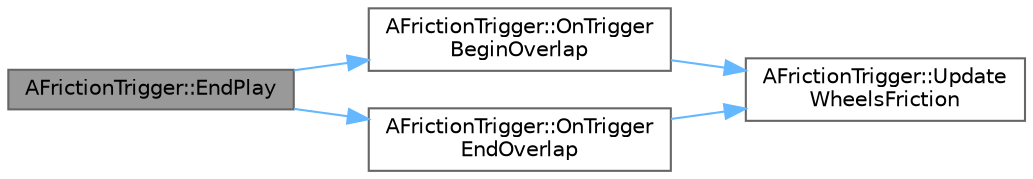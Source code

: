digraph "AFrictionTrigger::EndPlay"
{
 // INTERACTIVE_SVG=YES
 // LATEX_PDF_SIZE
  bgcolor="transparent";
  edge [fontname=Helvetica,fontsize=10,labelfontname=Helvetica,labelfontsize=10];
  node [fontname=Helvetica,fontsize=10,shape=box,height=0.2,width=0.4];
  rankdir="LR";
  Node1 [id="Node000001",label="AFrictionTrigger::EndPlay",height=0.2,width=0.4,color="gray40", fillcolor="grey60", style="filled", fontcolor="black",tooltip=" "];
  Node1 -> Node2 [id="edge1_Node000001_Node000002",color="steelblue1",style="solid",tooltip=" "];
  Node2 [id="Node000002",label="AFrictionTrigger::OnTrigger\lBeginOverlap",height=0.2,width=0.4,color="grey40", fillcolor="white", style="filled",URL="$dc/db9/classAFrictionTrigger.html#a385c11c7c9087a1008ddb822d5abce9c",tooltip=" "];
  Node2 -> Node3 [id="edge2_Node000002_Node000003",color="steelblue1",style="solid",tooltip=" "];
  Node3 [id="Node000003",label="AFrictionTrigger::Update\lWheelsFriction",height=0.2,width=0.4,color="grey40", fillcolor="white", style="filled",URL="$dc/db9/classAFrictionTrigger.html#ab844c0c19a175e72d9ed6a063604f20a",tooltip=" "];
  Node1 -> Node4 [id="edge3_Node000001_Node000004",color="steelblue1",style="solid",tooltip=" "];
  Node4 [id="Node000004",label="AFrictionTrigger::OnTrigger\lEndOverlap",height=0.2,width=0.4,color="grey40", fillcolor="white", style="filled",URL="$dc/db9/classAFrictionTrigger.html#adc59cc3657450bf9b310672b7a3a899b",tooltip=" "];
  Node4 -> Node3 [id="edge4_Node000004_Node000003",color="steelblue1",style="solid",tooltip=" "];
}
